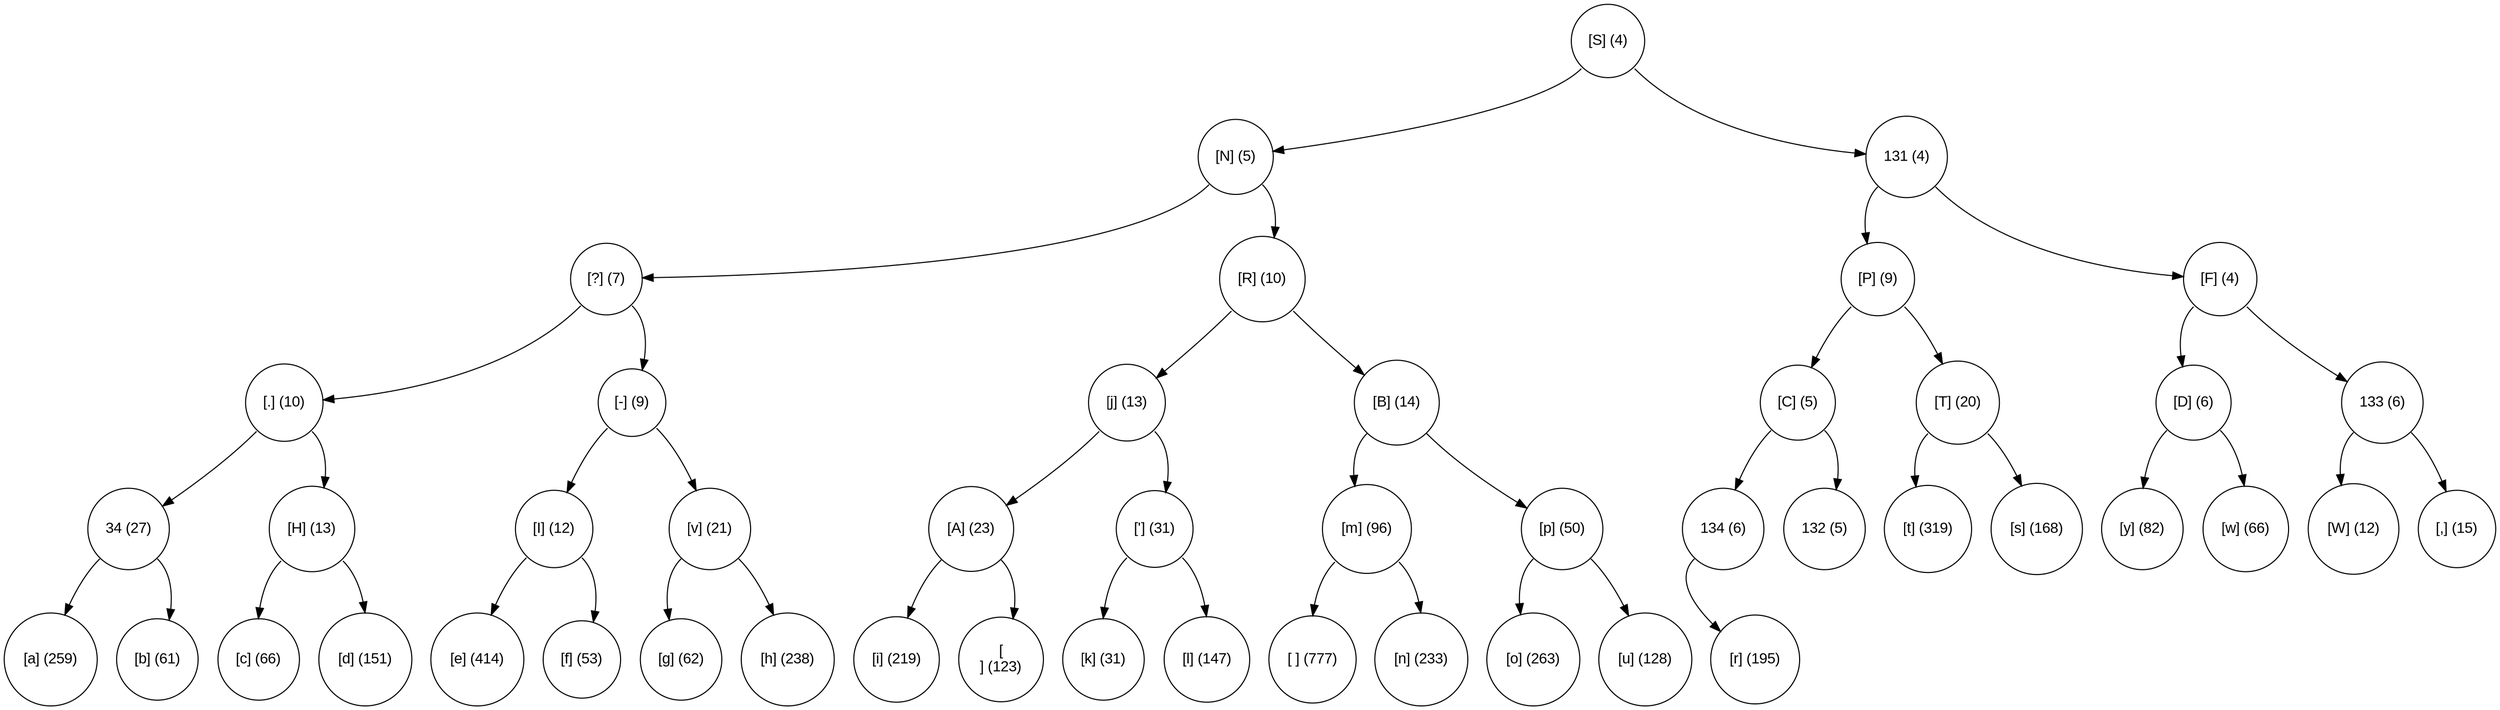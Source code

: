 digraph move_down {
	node [fontname="Arial", shape="circle", width=0.5]; 

	0 [label = "[S] (4)"];
	0:sw -> 1;
	1 [label = "[N] (5)"];
	1:sw -> 3;
	3 [label = "[?] (7)"];
	3:sw -> 7;
	7 [label = "[.] (10)"];
	7:sw -> 15;
	15 [label = "34 (27)"];
	15:sw -> 31;
	31 [label = "[a] (259)"];
	15:se -> 32;
	32 [label = "[b] (61)"];
	7:se -> 16;
	16 [label = "[H] (13)"];
	16:sw -> 33;
	33 [label = "[c] (66)"];
	16:se -> 34;
	34 [label = "[d] (151)"];
	3:se -> 8;
	8 [label = "[-] (9)"];
	8:sw -> 17;
	17 [label = "[I] (12)"];
	17:sw -> 35;
	35 [label = "[e] (414)"];
	17:se -> 36;
	36 [label = "[f] (53)"];
	8:se -> 18;
	18 [label = "[v] (21)"];
	18:sw -> 37;
	37 [label = "[g] (62)"];
	18:se -> 38;
	38 [label = "[h] (238)"];
	1:se -> 4;
	4 [label = "[R] (10)"];
	4:sw -> 9;
	9 [label = "[j] (13)"];
	9:sw -> 19;
	19 [label = "[A] (23)"];
	19:sw -> 39;
	39 [label = "[i] (219)"];
	19:se -> 40;
	40 [label = "[
] (123)"];
	9:se -> 20;
	20 [label = "['] (31)"];
	20:sw -> 41;
	41 [label = "[k] (31)"];
	20:se -> 42;
	42 [label = "[l] (147)"];
	4:se -> 10;
	10 [label = "[B] (14)"];
	10:sw -> 21;
	21 [label = "[m] (96)"];
	21:sw -> 43;
	43 [label = "[ ] (777)"];
	21:se -> 44;
	44 [label = "[n] (233)"];
	10:se -> 22;
	22 [label = "[p] (50)"];
	22:sw -> 45;
	45 [label = "[o] (263)"];
	22:se -> 46;
	46 [label = "[u] (128)"];
	0:se -> 2;
	2 [label = "131 (4)"];
	2:sw -> 5;
	5 [label = "[P] (9)"];
	5:sw -> 11;
	11 [label = "[C] (5)"];
	11:sw -> 23;
	23 [label = "134 (6)"];
	23:sw -> 47;
	47 [label = "[r] (195)"];
	11:se -> 24;
	24 [label = "132 (5)"];
	5:se -> 12;
	12 [label = "[T] (20)"];
	12:sw -> 25;
	25 [label = "[t] (319)"];
	12:se -> 26;
	26 [label = "[s] (168)"];
	2:se -> 6;
	6 [label = "[F] (4)"];
	6:sw -> 13;
	13 [label = "[D] (6)"];
	13:sw -> 27;
	27 [label = "[y] (82)"];
	13:se -> 28;
	28 [label = "[w] (66)"];
	6:se -> 14;
	14 [label = "133 (6)"];
	14:sw -> 29;
	29 [label = "[W] (12)"];
	14:se -> 30;
	30 [label = "[,] (15)"];
}
